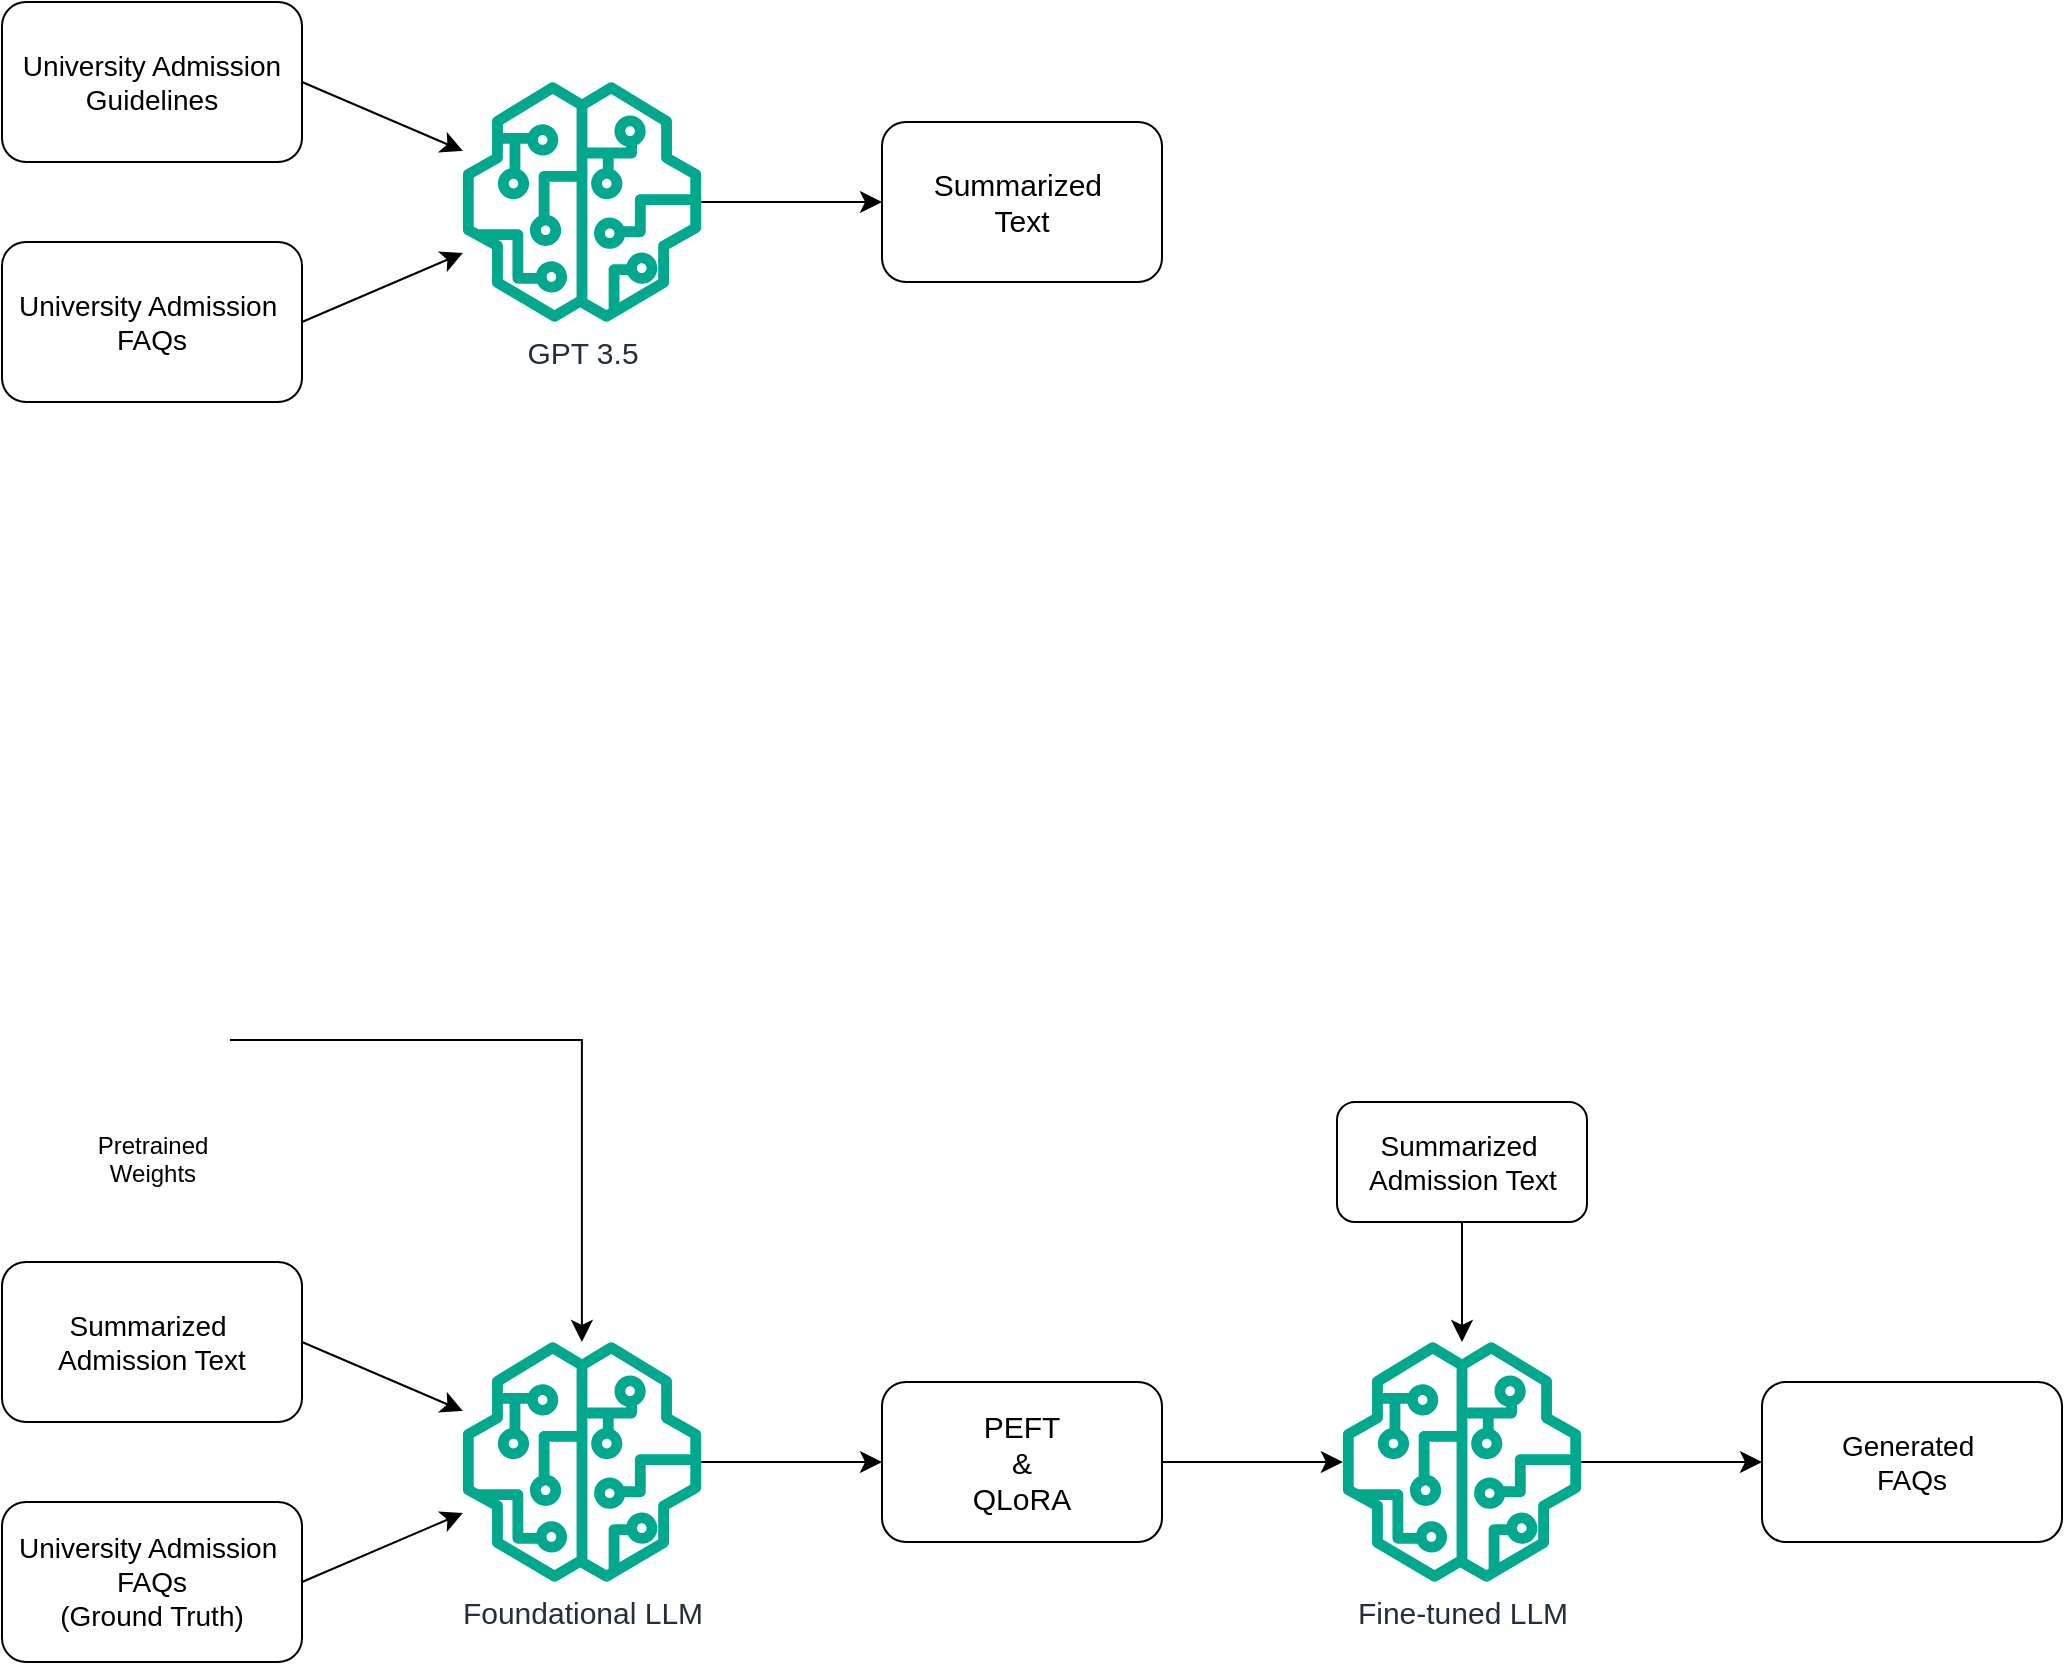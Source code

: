 <mxfile version="24.6.4" type="github">
  <diagram name="Page-1" id="8JVAxtpCzW_CjiPYmNEG">
    <mxGraphModel dx="1834" dy="1222" grid="1" gridSize="10" guides="1" tooltips="1" connect="1" arrows="1" fold="1" page="0" pageScale="1" pageWidth="1654" pageHeight="1169" math="1" shadow="0">
      <root>
        <mxCell id="0" />
        <mxCell id="1" parent="0" />
        <mxCell id="L573c-_qUAe4s1flhVDZ-20" value="" style="edgeStyle=none;curved=1;rounded=0;orthogonalLoop=1;jettySize=auto;html=1;fontSize=12;startSize=8;endSize=8;" edge="1" parent="1" source="L573c-_qUAe4s1flhVDZ-1" target="L573c-_qUAe4s1flhVDZ-19">
          <mxGeometry relative="1" as="geometry" />
        </mxCell>
        <mxCell id="L573c-_qUAe4s1flhVDZ-1" value="GPT 3.5" style="sketch=0;outlineConnect=0;fontColor=#232F3E;gradientColor=none;fillColor=#01A88D;strokeColor=none;dashed=0;verticalLabelPosition=bottom;verticalAlign=top;align=center;html=1;fontSize=15;fontStyle=0;aspect=fixed;pointerEvents=1;shape=mxgraph.aws4.sagemaker_model;" vertex="1" parent="1">
          <mxGeometry x="-170" y="-80" width="120" height="120" as="geometry" />
        </mxCell>
        <mxCell id="L573c-_qUAe4s1flhVDZ-16" value="" style="edgeStyle=none;curved=1;rounded=0;orthogonalLoop=1;jettySize=auto;html=1;fontSize=12;startSize=8;endSize=8;exitX=1;exitY=0.5;exitDx=0;exitDy=0;" edge="1" parent="1" source="L573c-_qUAe4s1flhVDZ-2" target="L573c-_qUAe4s1flhVDZ-1">
          <mxGeometry relative="1" as="geometry" />
        </mxCell>
        <mxCell id="L573c-_qUAe4s1flhVDZ-2" value="University Admission Guidelines" style="rounded=1;whiteSpace=wrap;html=1;fontSize=14;" vertex="1" parent="1">
          <mxGeometry x="-400" y="-120" width="150" height="80" as="geometry" />
        </mxCell>
        <mxCell id="L573c-_qUAe4s1flhVDZ-15" value="" style="edgeStyle=none;curved=1;rounded=0;orthogonalLoop=1;jettySize=auto;html=1;fontSize=12;startSize=8;endSize=8;exitX=1;exitY=0.5;exitDx=0;exitDy=0;" edge="1" parent="1" source="L573c-_qUAe4s1flhVDZ-3" target="L573c-_qUAe4s1flhVDZ-1">
          <mxGeometry relative="1" as="geometry" />
        </mxCell>
        <mxCell id="L573c-_qUAe4s1flhVDZ-3" value="University Admission&amp;nbsp;&lt;div style=&quot;font-size: 14px;&quot;&gt;FAQs&lt;/div&gt;" style="rounded=1;whiteSpace=wrap;html=1;fontSize=14;" vertex="1" parent="1">
          <mxGeometry x="-400" width="150" height="80" as="geometry" />
        </mxCell>
        <mxCell id="L573c-_qUAe4s1flhVDZ-19" value="Summarized&amp;nbsp;&lt;div style=&quot;font-size: 15px;&quot;&gt;Text&lt;/div&gt;" style="rounded=1;whiteSpace=wrap;html=1;fontSize=15;" vertex="1" parent="1">
          <mxGeometry x="40" y="-60" width="140" height="80" as="geometry" />
        </mxCell>
        <mxCell id="L573c-_qUAe4s1flhVDZ-21" value="" style="edgeStyle=none;curved=1;rounded=0;orthogonalLoop=1;jettySize=auto;html=1;fontSize=12;startSize=8;endSize=8;" edge="1" parent="1" source="L573c-_qUAe4s1flhVDZ-22" target="L573c-_qUAe4s1flhVDZ-27">
          <mxGeometry relative="1" as="geometry" />
        </mxCell>
        <mxCell id="L573c-_qUAe4s1flhVDZ-22" value="Foundational LLM" style="sketch=0;outlineConnect=0;fontColor=#232F3E;gradientColor=none;fillColor=#01A88D;strokeColor=none;dashed=0;verticalLabelPosition=bottom;verticalAlign=top;align=center;html=1;fontSize=15;fontStyle=0;aspect=fixed;pointerEvents=1;shape=mxgraph.aws4.sagemaker_model;" vertex="1" parent="1">
          <mxGeometry x="-170" y="550" width="120" height="120" as="geometry" />
        </mxCell>
        <mxCell id="L573c-_qUAe4s1flhVDZ-23" value="" style="edgeStyle=none;curved=1;rounded=0;orthogonalLoop=1;jettySize=auto;html=1;fontSize=12;startSize=8;endSize=8;exitX=1;exitY=0.5;exitDx=0;exitDy=0;" edge="1" parent="1" source="L573c-_qUAe4s1flhVDZ-24" target="L573c-_qUAe4s1flhVDZ-22">
          <mxGeometry relative="1" as="geometry" />
        </mxCell>
        <mxCell id="L573c-_qUAe4s1flhVDZ-24" value="Summarized&amp;nbsp;&lt;div&gt;Admission Text&lt;/div&gt;" style="rounded=1;whiteSpace=wrap;html=1;fontSize=14;" vertex="1" parent="1">
          <mxGeometry x="-400" y="510" width="150" height="80" as="geometry" />
        </mxCell>
        <mxCell id="L573c-_qUAe4s1flhVDZ-25" value="" style="edgeStyle=none;curved=1;rounded=0;orthogonalLoop=1;jettySize=auto;html=1;fontSize=12;startSize=8;endSize=8;exitX=1;exitY=0.5;exitDx=0;exitDy=0;" edge="1" parent="1" source="L573c-_qUAe4s1flhVDZ-26" target="L573c-_qUAe4s1flhVDZ-22">
          <mxGeometry relative="1" as="geometry" />
        </mxCell>
        <mxCell id="L573c-_qUAe4s1flhVDZ-26" value="University Admission&amp;nbsp;&lt;div style=&quot;font-size: 14px;&quot;&gt;FAQs&lt;/div&gt;&lt;div style=&quot;font-size: 14px;&quot;&gt;(Ground Truth)&lt;/div&gt;" style="rounded=1;whiteSpace=wrap;html=1;fontSize=14;" vertex="1" parent="1">
          <mxGeometry x="-400" y="630" width="150" height="80" as="geometry" />
        </mxCell>
        <mxCell id="L573c-_qUAe4s1flhVDZ-36" style="edgeStyle=none;curved=1;rounded=0;orthogonalLoop=1;jettySize=auto;html=1;exitX=1;exitY=0.5;exitDx=0;exitDy=0;fontSize=12;startSize=8;endSize=8;" edge="1" parent="1" source="L573c-_qUAe4s1flhVDZ-27" target="L573c-_qUAe4s1flhVDZ-35">
          <mxGeometry relative="1" as="geometry" />
        </mxCell>
        <mxCell id="L573c-_qUAe4s1flhVDZ-27" value="PEFT&lt;div&gt;&amp;amp;&lt;/div&gt;&lt;div&gt;QLoRA&lt;/div&gt;" style="rounded=1;whiteSpace=wrap;html=1;fontSize=15;" vertex="1" parent="1">
          <mxGeometry x="40" y="570" width="140" height="80" as="geometry" />
        </mxCell>
        <mxCell id="L573c-_qUAe4s1flhVDZ-34" style="edgeStyle=orthogonalEdgeStyle;rounded=0;orthogonalLoop=1;jettySize=auto;html=1;exitX=1;exitY=0.5;exitDx=0;exitDy=0;fontSize=12;startSize=8;endSize=8;" edge="1" parent="1" source="L573c-_qUAe4s1flhVDZ-28" target="L573c-_qUAe4s1flhVDZ-22">
          <mxGeometry relative="1" as="geometry" />
        </mxCell>
        <mxCell id="L573c-_qUAe4s1flhVDZ-28" value="Pretrained&#xa;Weights" style="shape=image;html=1;verticalAlign=top;verticalLabelPosition=bottom;imageAspect=0;aspect=fixed;image=https://cdn1.iconfinder.com/data/icons/hawcons/32/699927-icon-18-weights-128.png;spacingBottom=0;" vertex="1" parent="1">
          <mxGeometry x="-364" y="360" width="78" height="78" as="geometry" />
        </mxCell>
        <mxCell id="L573c-_qUAe4s1flhVDZ-41" value="" style="edgeStyle=none;curved=1;rounded=0;orthogonalLoop=1;jettySize=auto;html=1;fontSize=12;startSize=8;endSize=8;" edge="1" parent="1" source="L573c-_qUAe4s1flhVDZ-35" target="L573c-_qUAe4s1flhVDZ-40">
          <mxGeometry relative="1" as="geometry" />
        </mxCell>
        <mxCell id="L573c-_qUAe4s1flhVDZ-35" value="Fine-tuned LLM" style="sketch=0;outlineConnect=0;fontColor=#232F3E;gradientColor=none;fillColor=#01A88D;strokeColor=none;dashed=0;verticalLabelPosition=bottom;verticalAlign=top;align=center;html=1;fontSize=15;fontStyle=0;aspect=fixed;pointerEvents=1;shape=mxgraph.aws4.sagemaker_model;" vertex="1" parent="1">
          <mxGeometry x="270" y="550" width="120" height="120" as="geometry" />
        </mxCell>
        <mxCell id="L573c-_qUAe4s1flhVDZ-39" style="edgeStyle=none;curved=1;rounded=0;orthogonalLoop=1;jettySize=auto;html=1;fontSize=12;startSize=8;endSize=8;" edge="1" parent="1" source="L573c-_qUAe4s1flhVDZ-38" target="L573c-_qUAe4s1flhVDZ-35">
          <mxGeometry relative="1" as="geometry" />
        </mxCell>
        <mxCell id="L573c-_qUAe4s1flhVDZ-38" value="Summarized&amp;nbsp;&lt;div&gt;Admission Text&lt;/div&gt;" style="rounded=1;whiteSpace=wrap;html=1;fontSize=14;" vertex="1" parent="1">
          <mxGeometry x="267.5" y="430" width="125" height="60" as="geometry" />
        </mxCell>
        <mxCell id="L573c-_qUAe4s1flhVDZ-40" value="Generated&amp;nbsp;&lt;div style=&quot;font-size: 14px;&quot;&gt;FAQs&lt;/div&gt;" style="rounded=1;whiteSpace=wrap;html=1;fontSize=14;" vertex="1" parent="1">
          <mxGeometry x="480" y="570" width="150" height="80" as="geometry" />
        </mxCell>
      </root>
    </mxGraphModel>
  </diagram>
</mxfile>
